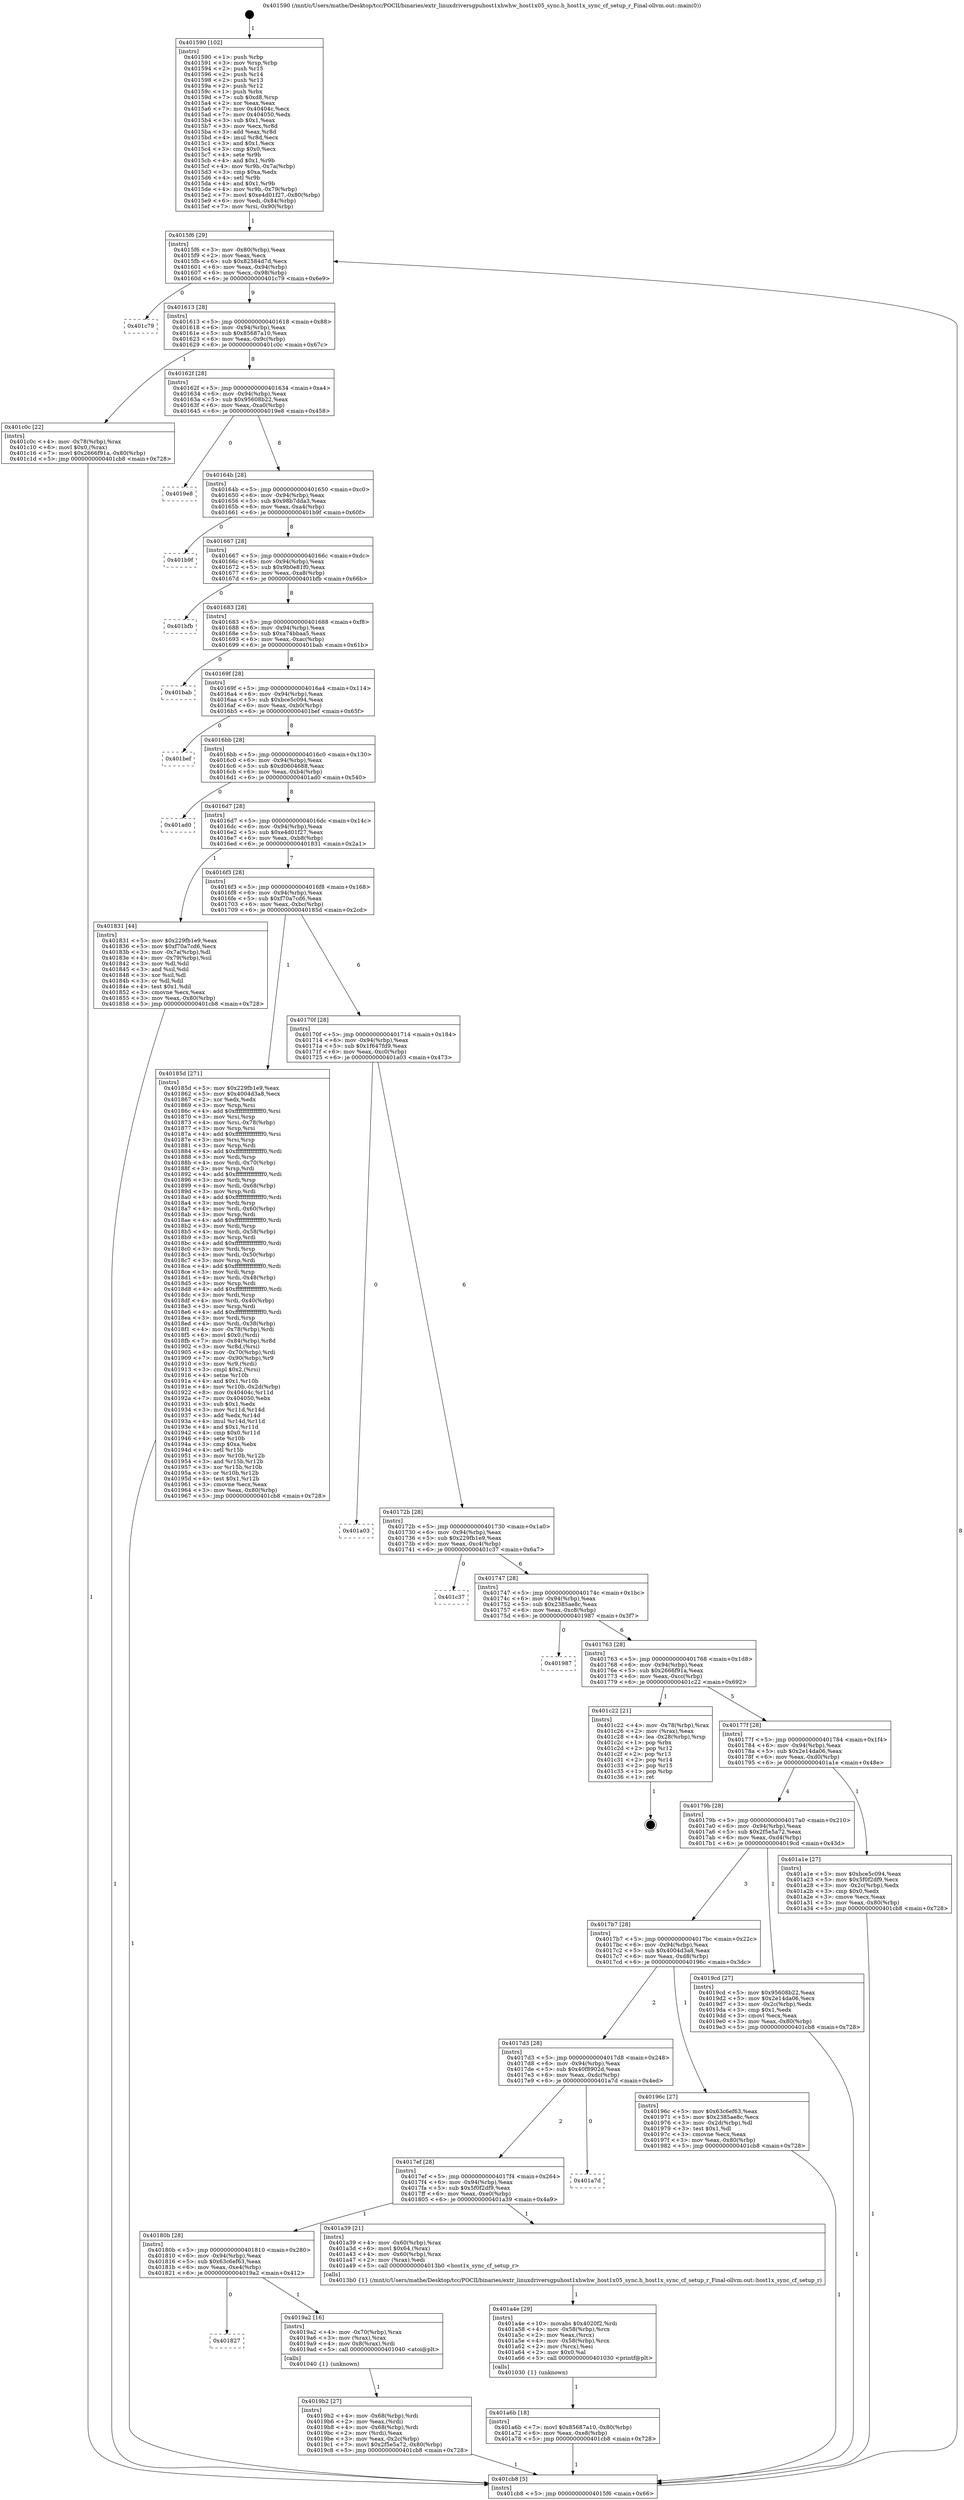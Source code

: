 digraph "0x401590" {
  label = "0x401590 (/mnt/c/Users/mathe/Desktop/tcc/POCII/binaries/extr_linuxdriversgpuhost1xhwhw_host1x05_sync.h_host1x_sync_cf_setup_r_Final-ollvm.out::main(0))"
  labelloc = "t"
  node[shape=record]

  Entry [label="",width=0.3,height=0.3,shape=circle,fillcolor=black,style=filled]
  "0x4015f6" [label="{
     0x4015f6 [29]\l
     | [instrs]\l
     &nbsp;&nbsp;0x4015f6 \<+3\>: mov -0x80(%rbp),%eax\l
     &nbsp;&nbsp;0x4015f9 \<+2\>: mov %eax,%ecx\l
     &nbsp;&nbsp;0x4015fb \<+6\>: sub $0x82584d7d,%ecx\l
     &nbsp;&nbsp;0x401601 \<+6\>: mov %eax,-0x94(%rbp)\l
     &nbsp;&nbsp;0x401607 \<+6\>: mov %ecx,-0x98(%rbp)\l
     &nbsp;&nbsp;0x40160d \<+6\>: je 0000000000401c79 \<main+0x6e9\>\l
  }"]
  "0x401c79" [label="{
     0x401c79\l
  }", style=dashed]
  "0x401613" [label="{
     0x401613 [28]\l
     | [instrs]\l
     &nbsp;&nbsp;0x401613 \<+5\>: jmp 0000000000401618 \<main+0x88\>\l
     &nbsp;&nbsp;0x401618 \<+6\>: mov -0x94(%rbp),%eax\l
     &nbsp;&nbsp;0x40161e \<+5\>: sub $0x85687a10,%eax\l
     &nbsp;&nbsp;0x401623 \<+6\>: mov %eax,-0x9c(%rbp)\l
     &nbsp;&nbsp;0x401629 \<+6\>: je 0000000000401c0c \<main+0x67c\>\l
  }"]
  Exit [label="",width=0.3,height=0.3,shape=circle,fillcolor=black,style=filled,peripheries=2]
  "0x401c0c" [label="{
     0x401c0c [22]\l
     | [instrs]\l
     &nbsp;&nbsp;0x401c0c \<+4\>: mov -0x78(%rbp),%rax\l
     &nbsp;&nbsp;0x401c10 \<+6\>: movl $0x0,(%rax)\l
     &nbsp;&nbsp;0x401c16 \<+7\>: movl $0x2666f91a,-0x80(%rbp)\l
     &nbsp;&nbsp;0x401c1d \<+5\>: jmp 0000000000401cb8 \<main+0x728\>\l
  }"]
  "0x40162f" [label="{
     0x40162f [28]\l
     | [instrs]\l
     &nbsp;&nbsp;0x40162f \<+5\>: jmp 0000000000401634 \<main+0xa4\>\l
     &nbsp;&nbsp;0x401634 \<+6\>: mov -0x94(%rbp),%eax\l
     &nbsp;&nbsp;0x40163a \<+5\>: sub $0x95608b22,%eax\l
     &nbsp;&nbsp;0x40163f \<+6\>: mov %eax,-0xa0(%rbp)\l
     &nbsp;&nbsp;0x401645 \<+6\>: je 00000000004019e8 \<main+0x458\>\l
  }"]
  "0x401a6b" [label="{
     0x401a6b [18]\l
     | [instrs]\l
     &nbsp;&nbsp;0x401a6b \<+7\>: movl $0x85687a10,-0x80(%rbp)\l
     &nbsp;&nbsp;0x401a72 \<+6\>: mov %eax,-0xe8(%rbp)\l
     &nbsp;&nbsp;0x401a78 \<+5\>: jmp 0000000000401cb8 \<main+0x728\>\l
  }"]
  "0x4019e8" [label="{
     0x4019e8\l
  }", style=dashed]
  "0x40164b" [label="{
     0x40164b [28]\l
     | [instrs]\l
     &nbsp;&nbsp;0x40164b \<+5\>: jmp 0000000000401650 \<main+0xc0\>\l
     &nbsp;&nbsp;0x401650 \<+6\>: mov -0x94(%rbp),%eax\l
     &nbsp;&nbsp;0x401656 \<+5\>: sub $0x98b7dda3,%eax\l
     &nbsp;&nbsp;0x40165b \<+6\>: mov %eax,-0xa4(%rbp)\l
     &nbsp;&nbsp;0x401661 \<+6\>: je 0000000000401b9f \<main+0x60f\>\l
  }"]
  "0x401a4e" [label="{
     0x401a4e [29]\l
     | [instrs]\l
     &nbsp;&nbsp;0x401a4e \<+10\>: movabs $0x4020f2,%rdi\l
     &nbsp;&nbsp;0x401a58 \<+4\>: mov -0x58(%rbp),%rcx\l
     &nbsp;&nbsp;0x401a5c \<+2\>: mov %eax,(%rcx)\l
     &nbsp;&nbsp;0x401a5e \<+4\>: mov -0x58(%rbp),%rcx\l
     &nbsp;&nbsp;0x401a62 \<+2\>: mov (%rcx),%esi\l
     &nbsp;&nbsp;0x401a64 \<+2\>: mov $0x0,%al\l
     &nbsp;&nbsp;0x401a66 \<+5\>: call 0000000000401030 \<printf@plt\>\l
     | [calls]\l
     &nbsp;&nbsp;0x401030 \{1\} (unknown)\l
  }"]
  "0x401b9f" [label="{
     0x401b9f\l
  }", style=dashed]
  "0x401667" [label="{
     0x401667 [28]\l
     | [instrs]\l
     &nbsp;&nbsp;0x401667 \<+5\>: jmp 000000000040166c \<main+0xdc\>\l
     &nbsp;&nbsp;0x40166c \<+6\>: mov -0x94(%rbp),%eax\l
     &nbsp;&nbsp;0x401672 \<+5\>: sub $0x9b0e81f0,%eax\l
     &nbsp;&nbsp;0x401677 \<+6\>: mov %eax,-0xa8(%rbp)\l
     &nbsp;&nbsp;0x40167d \<+6\>: je 0000000000401bfb \<main+0x66b\>\l
  }"]
  "0x4019b2" [label="{
     0x4019b2 [27]\l
     | [instrs]\l
     &nbsp;&nbsp;0x4019b2 \<+4\>: mov -0x68(%rbp),%rdi\l
     &nbsp;&nbsp;0x4019b6 \<+2\>: mov %eax,(%rdi)\l
     &nbsp;&nbsp;0x4019b8 \<+4\>: mov -0x68(%rbp),%rdi\l
     &nbsp;&nbsp;0x4019bc \<+2\>: mov (%rdi),%eax\l
     &nbsp;&nbsp;0x4019be \<+3\>: mov %eax,-0x2c(%rbp)\l
     &nbsp;&nbsp;0x4019c1 \<+7\>: movl $0x2f5e5a72,-0x80(%rbp)\l
     &nbsp;&nbsp;0x4019c8 \<+5\>: jmp 0000000000401cb8 \<main+0x728\>\l
  }"]
  "0x401bfb" [label="{
     0x401bfb\l
  }", style=dashed]
  "0x401683" [label="{
     0x401683 [28]\l
     | [instrs]\l
     &nbsp;&nbsp;0x401683 \<+5\>: jmp 0000000000401688 \<main+0xf8\>\l
     &nbsp;&nbsp;0x401688 \<+6\>: mov -0x94(%rbp),%eax\l
     &nbsp;&nbsp;0x40168e \<+5\>: sub $0xa74bbaa5,%eax\l
     &nbsp;&nbsp;0x401693 \<+6\>: mov %eax,-0xac(%rbp)\l
     &nbsp;&nbsp;0x401699 \<+6\>: je 0000000000401bab \<main+0x61b\>\l
  }"]
  "0x401827" [label="{
     0x401827\l
  }", style=dashed]
  "0x401bab" [label="{
     0x401bab\l
  }", style=dashed]
  "0x40169f" [label="{
     0x40169f [28]\l
     | [instrs]\l
     &nbsp;&nbsp;0x40169f \<+5\>: jmp 00000000004016a4 \<main+0x114\>\l
     &nbsp;&nbsp;0x4016a4 \<+6\>: mov -0x94(%rbp),%eax\l
     &nbsp;&nbsp;0x4016aa \<+5\>: sub $0xbce5c094,%eax\l
     &nbsp;&nbsp;0x4016af \<+6\>: mov %eax,-0xb0(%rbp)\l
     &nbsp;&nbsp;0x4016b5 \<+6\>: je 0000000000401bef \<main+0x65f\>\l
  }"]
  "0x4019a2" [label="{
     0x4019a2 [16]\l
     | [instrs]\l
     &nbsp;&nbsp;0x4019a2 \<+4\>: mov -0x70(%rbp),%rax\l
     &nbsp;&nbsp;0x4019a6 \<+3\>: mov (%rax),%rax\l
     &nbsp;&nbsp;0x4019a9 \<+4\>: mov 0x8(%rax),%rdi\l
     &nbsp;&nbsp;0x4019ad \<+5\>: call 0000000000401040 \<atoi@plt\>\l
     | [calls]\l
     &nbsp;&nbsp;0x401040 \{1\} (unknown)\l
  }"]
  "0x401bef" [label="{
     0x401bef\l
  }", style=dashed]
  "0x4016bb" [label="{
     0x4016bb [28]\l
     | [instrs]\l
     &nbsp;&nbsp;0x4016bb \<+5\>: jmp 00000000004016c0 \<main+0x130\>\l
     &nbsp;&nbsp;0x4016c0 \<+6\>: mov -0x94(%rbp),%eax\l
     &nbsp;&nbsp;0x4016c6 \<+5\>: sub $0xd0604688,%eax\l
     &nbsp;&nbsp;0x4016cb \<+6\>: mov %eax,-0xb4(%rbp)\l
     &nbsp;&nbsp;0x4016d1 \<+6\>: je 0000000000401ad0 \<main+0x540\>\l
  }"]
  "0x40180b" [label="{
     0x40180b [28]\l
     | [instrs]\l
     &nbsp;&nbsp;0x40180b \<+5\>: jmp 0000000000401810 \<main+0x280\>\l
     &nbsp;&nbsp;0x401810 \<+6\>: mov -0x94(%rbp),%eax\l
     &nbsp;&nbsp;0x401816 \<+5\>: sub $0x63c6ef63,%eax\l
     &nbsp;&nbsp;0x40181b \<+6\>: mov %eax,-0xe4(%rbp)\l
     &nbsp;&nbsp;0x401821 \<+6\>: je 00000000004019a2 \<main+0x412\>\l
  }"]
  "0x401ad0" [label="{
     0x401ad0\l
  }", style=dashed]
  "0x4016d7" [label="{
     0x4016d7 [28]\l
     | [instrs]\l
     &nbsp;&nbsp;0x4016d7 \<+5\>: jmp 00000000004016dc \<main+0x14c\>\l
     &nbsp;&nbsp;0x4016dc \<+6\>: mov -0x94(%rbp),%eax\l
     &nbsp;&nbsp;0x4016e2 \<+5\>: sub $0xe4d01f27,%eax\l
     &nbsp;&nbsp;0x4016e7 \<+6\>: mov %eax,-0xb8(%rbp)\l
     &nbsp;&nbsp;0x4016ed \<+6\>: je 0000000000401831 \<main+0x2a1\>\l
  }"]
  "0x401a39" [label="{
     0x401a39 [21]\l
     | [instrs]\l
     &nbsp;&nbsp;0x401a39 \<+4\>: mov -0x60(%rbp),%rax\l
     &nbsp;&nbsp;0x401a3d \<+6\>: movl $0x64,(%rax)\l
     &nbsp;&nbsp;0x401a43 \<+4\>: mov -0x60(%rbp),%rax\l
     &nbsp;&nbsp;0x401a47 \<+2\>: mov (%rax),%edi\l
     &nbsp;&nbsp;0x401a49 \<+5\>: call 00000000004013b0 \<host1x_sync_cf_setup_r\>\l
     | [calls]\l
     &nbsp;&nbsp;0x4013b0 \{1\} (/mnt/c/Users/mathe/Desktop/tcc/POCII/binaries/extr_linuxdriversgpuhost1xhwhw_host1x05_sync.h_host1x_sync_cf_setup_r_Final-ollvm.out::host1x_sync_cf_setup_r)\l
  }"]
  "0x401831" [label="{
     0x401831 [44]\l
     | [instrs]\l
     &nbsp;&nbsp;0x401831 \<+5\>: mov $0x229fb1e9,%eax\l
     &nbsp;&nbsp;0x401836 \<+5\>: mov $0xf70a7cd6,%ecx\l
     &nbsp;&nbsp;0x40183b \<+3\>: mov -0x7a(%rbp),%dl\l
     &nbsp;&nbsp;0x40183e \<+4\>: mov -0x79(%rbp),%sil\l
     &nbsp;&nbsp;0x401842 \<+3\>: mov %dl,%dil\l
     &nbsp;&nbsp;0x401845 \<+3\>: and %sil,%dil\l
     &nbsp;&nbsp;0x401848 \<+3\>: xor %sil,%dl\l
     &nbsp;&nbsp;0x40184b \<+3\>: or %dl,%dil\l
     &nbsp;&nbsp;0x40184e \<+4\>: test $0x1,%dil\l
     &nbsp;&nbsp;0x401852 \<+3\>: cmovne %ecx,%eax\l
     &nbsp;&nbsp;0x401855 \<+3\>: mov %eax,-0x80(%rbp)\l
     &nbsp;&nbsp;0x401858 \<+5\>: jmp 0000000000401cb8 \<main+0x728\>\l
  }"]
  "0x4016f3" [label="{
     0x4016f3 [28]\l
     | [instrs]\l
     &nbsp;&nbsp;0x4016f3 \<+5\>: jmp 00000000004016f8 \<main+0x168\>\l
     &nbsp;&nbsp;0x4016f8 \<+6\>: mov -0x94(%rbp),%eax\l
     &nbsp;&nbsp;0x4016fe \<+5\>: sub $0xf70a7cd6,%eax\l
     &nbsp;&nbsp;0x401703 \<+6\>: mov %eax,-0xbc(%rbp)\l
     &nbsp;&nbsp;0x401709 \<+6\>: je 000000000040185d \<main+0x2cd\>\l
  }"]
  "0x401cb8" [label="{
     0x401cb8 [5]\l
     | [instrs]\l
     &nbsp;&nbsp;0x401cb8 \<+5\>: jmp 00000000004015f6 \<main+0x66\>\l
  }"]
  "0x401590" [label="{
     0x401590 [102]\l
     | [instrs]\l
     &nbsp;&nbsp;0x401590 \<+1\>: push %rbp\l
     &nbsp;&nbsp;0x401591 \<+3\>: mov %rsp,%rbp\l
     &nbsp;&nbsp;0x401594 \<+2\>: push %r15\l
     &nbsp;&nbsp;0x401596 \<+2\>: push %r14\l
     &nbsp;&nbsp;0x401598 \<+2\>: push %r13\l
     &nbsp;&nbsp;0x40159a \<+2\>: push %r12\l
     &nbsp;&nbsp;0x40159c \<+1\>: push %rbx\l
     &nbsp;&nbsp;0x40159d \<+7\>: sub $0xd8,%rsp\l
     &nbsp;&nbsp;0x4015a4 \<+2\>: xor %eax,%eax\l
     &nbsp;&nbsp;0x4015a6 \<+7\>: mov 0x40404c,%ecx\l
     &nbsp;&nbsp;0x4015ad \<+7\>: mov 0x404050,%edx\l
     &nbsp;&nbsp;0x4015b4 \<+3\>: sub $0x1,%eax\l
     &nbsp;&nbsp;0x4015b7 \<+3\>: mov %ecx,%r8d\l
     &nbsp;&nbsp;0x4015ba \<+3\>: add %eax,%r8d\l
     &nbsp;&nbsp;0x4015bd \<+4\>: imul %r8d,%ecx\l
     &nbsp;&nbsp;0x4015c1 \<+3\>: and $0x1,%ecx\l
     &nbsp;&nbsp;0x4015c4 \<+3\>: cmp $0x0,%ecx\l
     &nbsp;&nbsp;0x4015c7 \<+4\>: sete %r9b\l
     &nbsp;&nbsp;0x4015cb \<+4\>: and $0x1,%r9b\l
     &nbsp;&nbsp;0x4015cf \<+4\>: mov %r9b,-0x7a(%rbp)\l
     &nbsp;&nbsp;0x4015d3 \<+3\>: cmp $0xa,%edx\l
     &nbsp;&nbsp;0x4015d6 \<+4\>: setl %r9b\l
     &nbsp;&nbsp;0x4015da \<+4\>: and $0x1,%r9b\l
     &nbsp;&nbsp;0x4015de \<+4\>: mov %r9b,-0x79(%rbp)\l
     &nbsp;&nbsp;0x4015e2 \<+7\>: movl $0xe4d01f27,-0x80(%rbp)\l
     &nbsp;&nbsp;0x4015e9 \<+6\>: mov %edi,-0x84(%rbp)\l
     &nbsp;&nbsp;0x4015ef \<+7\>: mov %rsi,-0x90(%rbp)\l
  }"]
  "0x4017ef" [label="{
     0x4017ef [28]\l
     | [instrs]\l
     &nbsp;&nbsp;0x4017ef \<+5\>: jmp 00000000004017f4 \<main+0x264\>\l
     &nbsp;&nbsp;0x4017f4 \<+6\>: mov -0x94(%rbp),%eax\l
     &nbsp;&nbsp;0x4017fa \<+5\>: sub $0x5f0f2df9,%eax\l
     &nbsp;&nbsp;0x4017ff \<+6\>: mov %eax,-0xe0(%rbp)\l
     &nbsp;&nbsp;0x401805 \<+6\>: je 0000000000401a39 \<main+0x4a9\>\l
  }"]
  "0x40185d" [label="{
     0x40185d [271]\l
     | [instrs]\l
     &nbsp;&nbsp;0x40185d \<+5\>: mov $0x229fb1e9,%eax\l
     &nbsp;&nbsp;0x401862 \<+5\>: mov $0x4004d3a8,%ecx\l
     &nbsp;&nbsp;0x401867 \<+2\>: xor %edx,%edx\l
     &nbsp;&nbsp;0x401869 \<+3\>: mov %rsp,%rsi\l
     &nbsp;&nbsp;0x40186c \<+4\>: add $0xfffffffffffffff0,%rsi\l
     &nbsp;&nbsp;0x401870 \<+3\>: mov %rsi,%rsp\l
     &nbsp;&nbsp;0x401873 \<+4\>: mov %rsi,-0x78(%rbp)\l
     &nbsp;&nbsp;0x401877 \<+3\>: mov %rsp,%rsi\l
     &nbsp;&nbsp;0x40187a \<+4\>: add $0xfffffffffffffff0,%rsi\l
     &nbsp;&nbsp;0x40187e \<+3\>: mov %rsi,%rsp\l
     &nbsp;&nbsp;0x401881 \<+3\>: mov %rsp,%rdi\l
     &nbsp;&nbsp;0x401884 \<+4\>: add $0xfffffffffffffff0,%rdi\l
     &nbsp;&nbsp;0x401888 \<+3\>: mov %rdi,%rsp\l
     &nbsp;&nbsp;0x40188b \<+4\>: mov %rdi,-0x70(%rbp)\l
     &nbsp;&nbsp;0x40188f \<+3\>: mov %rsp,%rdi\l
     &nbsp;&nbsp;0x401892 \<+4\>: add $0xfffffffffffffff0,%rdi\l
     &nbsp;&nbsp;0x401896 \<+3\>: mov %rdi,%rsp\l
     &nbsp;&nbsp;0x401899 \<+4\>: mov %rdi,-0x68(%rbp)\l
     &nbsp;&nbsp;0x40189d \<+3\>: mov %rsp,%rdi\l
     &nbsp;&nbsp;0x4018a0 \<+4\>: add $0xfffffffffffffff0,%rdi\l
     &nbsp;&nbsp;0x4018a4 \<+3\>: mov %rdi,%rsp\l
     &nbsp;&nbsp;0x4018a7 \<+4\>: mov %rdi,-0x60(%rbp)\l
     &nbsp;&nbsp;0x4018ab \<+3\>: mov %rsp,%rdi\l
     &nbsp;&nbsp;0x4018ae \<+4\>: add $0xfffffffffffffff0,%rdi\l
     &nbsp;&nbsp;0x4018b2 \<+3\>: mov %rdi,%rsp\l
     &nbsp;&nbsp;0x4018b5 \<+4\>: mov %rdi,-0x58(%rbp)\l
     &nbsp;&nbsp;0x4018b9 \<+3\>: mov %rsp,%rdi\l
     &nbsp;&nbsp;0x4018bc \<+4\>: add $0xfffffffffffffff0,%rdi\l
     &nbsp;&nbsp;0x4018c0 \<+3\>: mov %rdi,%rsp\l
     &nbsp;&nbsp;0x4018c3 \<+4\>: mov %rdi,-0x50(%rbp)\l
     &nbsp;&nbsp;0x4018c7 \<+3\>: mov %rsp,%rdi\l
     &nbsp;&nbsp;0x4018ca \<+4\>: add $0xfffffffffffffff0,%rdi\l
     &nbsp;&nbsp;0x4018ce \<+3\>: mov %rdi,%rsp\l
     &nbsp;&nbsp;0x4018d1 \<+4\>: mov %rdi,-0x48(%rbp)\l
     &nbsp;&nbsp;0x4018d5 \<+3\>: mov %rsp,%rdi\l
     &nbsp;&nbsp;0x4018d8 \<+4\>: add $0xfffffffffffffff0,%rdi\l
     &nbsp;&nbsp;0x4018dc \<+3\>: mov %rdi,%rsp\l
     &nbsp;&nbsp;0x4018df \<+4\>: mov %rdi,-0x40(%rbp)\l
     &nbsp;&nbsp;0x4018e3 \<+3\>: mov %rsp,%rdi\l
     &nbsp;&nbsp;0x4018e6 \<+4\>: add $0xfffffffffffffff0,%rdi\l
     &nbsp;&nbsp;0x4018ea \<+3\>: mov %rdi,%rsp\l
     &nbsp;&nbsp;0x4018ed \<+4\>: mov %rdi,-0x38(%rbp)\l
     &nbsp;&nbsp;0x4018f1 \<+4\>: mov -0x78(%rbp),%rdi\l
     &nbsp;&nbsp;0x4018f5 \<+6\>: movl $0x0,(%rdi)\l
     &nbsp;&nbsp;0x4018fb \<+7\>: mov -0x84(%rbp),%r8d\l
     &nbsp;&nbsp;0x401902 \<+3\>: mov %r8d,(%rsi)\l
     &nbsp;&nbsp;0x401905 \<+4\>: mov -0x70(%rbp),%rdi\l
     &nbsp;&nbsp;0x401909 \<+7\>: mov -0x90(%rbp),%r9\l
     &nbsp;&nbsp;0x401910 \<+3\>: mov %r9,(%rdi)\l
     &nbsp;&nbsp;0x401913 \<+3\>: cmpl $0x2,(%rsi)\l
     &nbsp;&nbsp;0x401916 \<+4\>: setne %r10b\l
     &nbsp;&nbsp;0x40191a \<+4\>: and $0x1,%r10b\l
     &nbsp;&nbsp;0x40191e \<+4\>: mov %r10b,-0x2d(%rbp)\l
     &nbsp;&nbsp;0x401922 \<+8\>: mov 0x40404c,%r11d\l
     &nbsp;&nbsp;0x40192a \<+7\>: mov 0x404050,%ebx\l
     &nbsp;&nbsp;0x401931 \<+3\>: sub $0x1,%edx\l
     &nbsp;&nbsp;0x401934 \<+3\>: mov %r11d,%r14d\l
     &nbsp;&nbsp;0x401937 \<+3\>: add %edx,%r14d\l
     &nbsp;&nbsp;0x40193a \<+4\>: imul %r14d,%r11d\l
     &nbsp;&nbsp;0x40193e \<+4\>: and $0x1,%r11d\l
     &nbsp;&nbsp;0x401942 \<+4\>: cmp $0x0,%r11d\l
     &nbsp;&nbsp;0x401946 \<+4\>: sete %r10b\l
     &nbsp;&nbsp;0x40194a \<+3\>: cmp $0xa,%ebx\l
     &nbsp;&nbsp;0x40194d \<+4\>: setl %r15b\l
     &nbsp;&nbsp;0x401951 \<+3\>: mov %r10b,%r12b\l
     &nbsp;&nbsp;0x401954 \<+3\>: and %r15b,%r12b\l
     &nbsp;&nbsp;0x401957 \<+3\>: xor %r15b,%r10b\l
     &nbsp;&nbsp;0x40195a \<+3\>: or %r10b,%r12b\l
     &nbsp;&nbsp;0x40195d \<+4\>: test $0x1,%r12b\l
     &nbsp;&nbsp;0x401961 \<+3\>: cmovne %ecx,%eax\l
     &nbsp;&nbsp;0x401964 \<+3\>: mov %eax,-0x80(%rbp)\l
     &nbsp;&nbsp;0x401967 \<+5\>: jmp 0000000000401cb8 \<main+0x728\>\l
  }"]
  "0x40170f" [label="{
     0x40170f [28]\l
     | [instrs]\l
     &nbsp;&nbsp;0x40170f \<+5\>: jmp 0000000000401714 \<main+0x184\>\l
     &nbsp;&nbsp;0x401714 \<+6\>: mov -0x94(%rbp),%eax\l
     &nbsp;&nbsp;0x40171a \<+5\>: sub $0x1f647fd9,%eax\l
     &nbsp;&nbsp;0x40171f \<+6\>: mov %eax,-0xc0(%rbp)\l
     &nbsp;&nbsp;0x401725 \<+6\>: je 0000000000401a03 \<main+0x473\>\l
  }"]
  "0x401a7d" [label="{
     0x401a7d\l
  }", style=dashed]
  "0x4017d3" [label="{
     0x4017d3 [28]\l
     | [instrs]\l
     &nbsp;&nbsp;0x4017d3 \<+5\>: jmp 00000000004017d8 \<main+0x248\>\l
     &nbsp;&nbsp;0x4017d8 \<+6\>: mov -0x94(%rbp),%eax\l
     &nbsp;&nbsp;0x4017de \<+5\>: sub $0x40f8902d,%eax\l
     &nbsp;&nbsp;0x4017e3 \<+6\>: mov %eax,-0xdc(%rbp)\l
     &nbsp;&nbsp;0x4017e9 \<+6\>: je 0000000000401a7d \<main+0x4ed\>\l
  }"]
  "0x401a03" [label="{
     0x401a03\l
  }", style=dashed]
  "0x40172b" [label="{
     0x40172b [28]\l
     | [instrs]\l
     &nbsp;&nbsp;0x40172b \<+5\>: jmp 0000000000401730 \<main+0x1a0\>\l
     &nbsp;&nbsp;0x401730 \<+6\>: mov -0x94(%rbp),%eax\l
     &nbsp;&nbsp;0x401736 \<+5\>: sub $0x229fb1e9,%eax\l
     &nbsp;&nbsp;0x40173b \<+6\>: mov %eax,-0xc4(%rbp)\l
     &nbsp;&nbsp;0x401741 \<+6\>: je 0000000000401c37 \<main+0x6a7\>\l
  }"]
  "0x40196c" [label="{
     0x40196c [27]\l
     | [instrs]\l
     &nbsp;&nbsp;0x40196c \<+5\>: mov $0x63c6ef63,%eax\l
     &nbsp;&nbsp;0x401971 \<+5\>: mov $0x2385ae8c,%ecx\l
     &nbsp;&nbsp;0x401976 \<+3\>: mov -0x2d(%rbp),%dl\l
     &nbsp;&nbsp;0x401979 \<+3\>: test $0x1,%dl\l
     &nbsp;&nbsp;0x40197c \<+3\>: cmovne %ecx,%eax\l
     &nbsp;&nbsp;0x40197f \<+3\>: mov %eax,-0x80(%rbp)\l
     &nbsp;&nbsp;0x401982 \<+5\>: jmp 0000000000401cb8 \<main+0x728\>\l
  }"]
  "0x401c37" [label="{
     0x401c37\l
  }", style=dashed]
  "0x401747" [label="{
     0x401747 [28]\l
     | [instrs]\l
     &nbsp;&nbsp;0x401747 \<+5\>: jmp 000000000040174c \<main+0x1bc\>\l
     &nbsp;&nbsp;0x40174c \<+6\>: mov -0x94(%rbp),%eax\l
     &nbsp;&nbsp;0x401752 \<+5\>: sub $0x2385ae8c,%eax\l
     &nbsp;&nbsp;0x401757 \<+6\>: mov %eax,-0xc8(%rbp)\l
     &nbsp;&nbsp;0x40175d \<+6\>: je 0000000000401987 \<main+0x3f7\>\l
  }"]
  "0x4017b7" [label="{
     0x4017b7 [28]\l
     | [instrs]\l
     &nbsp;&nbsp;0x4017b7 \<+5\>: jmp 00000000004017bc \<main+0x22c\>\l
     &nbsp;&nbsp;0x4017bc \<+6\>: mov -0x94(%rbp),%eax\l
     &nbsp;&nbsp;0x4017c2 \<+5\>: sub $0x4004d3a8,%eax\l
     &nbsp;&nbsp;0x4017c7 \<+6\>: mov %eax,-0xd8(%rbp)\l
     &nbsp;&nbsp;0x4017cd \<+6\>: je 000000000040196c \<main+0x3dc\>\l
  }"]
  "0x401987" [label="{
     0x401987\l
  }", style=dashed]
  "0x401763" [label="{
     0x401763 [28]\l
     | [instrs]\l
     &nbsp;&nbsp;0x401763 \<+5\>: jmp 0000000000401768 \<main+0x1d8\>\l
     &nbsp;&nbsp;0x401768 \<+6\>: mov -0x94(%rbp),%eax\l
     &nbsp;&nbsp;0x40176e \<+5\>: sub $0x2666f91a,%eax\l
     &nbsp;&nbsp;0x401773 \<+6\>: mov %eax,-0xcc(%rbp)\l
     &nbsp;&nbsp;0x401779 \<+6\>: je 0000000000401c22 \<main+0x692\>\l
  }"]
  "0x4019cd" [label="{
     0x4019cd [27]\l
     | [instrs]\l
     &nbsp;&nbsp;0x4019cd \<+5\>: mov $0x95608b22,%eax\l
     &nbsp;&nbsp;0x4019d2 \<+5\>: mov $0x2e14da06,%ecx\l
     &nbsp;&nbsp;0x4019d7 \<+3\>: mov -0x2c(%rbp),%edx\l
     &nbsp;&nbsp;0x4019da \<+3\>: cmp $0x1,%edx\l
     &nbsp;&nbsp;0x4019dd \<+3\>: cmovl %ecx,%eax\l
     &nbsp;&nbsp;0x4019e0 \<+3\>: mov %eax,-0x80(%rbp)\l
     &nbsp;&nbsp;0x4019e3 \<+5\>: jmp 0000000000401cb8 \<main+0x728\>\l
  }"]
  "0x401c22" [label="{
     0x401c22 [21]\l
     | [instrs]\l
     &nbsp;&nbsp;0x401c22 \<+4\>: mov -0x78(%rbp),%rax\l
     &nbsp;&nbsp;0x401c26 \<+2\>: mov (%rax),%eax\l
     &nbsp;&nbsp;0x401c28 \<+4\>: lea -0x28(%rbp),%rsp\l
     &nbsp;&nbsp;0x401c2c \<+1\>: pop %rbx\l
     &nbsp;&nbsp;0x401c2d \<+2\>: pop %r12\l
     &nbsp;&nbsp;0x401c2f \<+2\>: pop %r13\l
     &nbsp;&nbsp;0x401c31 \<+2\>: pop %r14\l
     &nbsp;&nbsp;0x401c33 \<+2\>: pop %r15\l
     &nbsp;&nbsp;0x401c35 \<+1\>: pop %rbp\l
     &nbsp;&nbsp;0x401c36 \<+1\>: ret\l
  }"]
  "0x40177f" [label="{
     0x40177f [28]\l
     | [instrs]\l
     &nbsp;&nbsp;0x40177f \<+5\>: jmp 0000000000401784 \<main+0x1f4\>\l
     &nbsp;&nbsp;0x401784 \<+6\>: mov -0x94(%rbp),%eax\l
     &nbsp;&nbsp;0x40178a \<+5\>: sub $0x2e14da06,%eax\l
     &nbsp;&nbsp;0x40178f \<+6\>: mov %eax,-0xd0(%rbp)\l
     &nbsp;&nbsp;0x401795 \<+6\>: je 0000000000401a1e \<main+0x48e\>\l
  }"]
  "0x40179b" [label="{
     0x40179b [28]\l
     | [instrs]\l
     &nbsp;&nbsp;0x40179b \<+5\>: jmp 00000000004017a0 \<main+0x210\>\l
     &nbsp;&nbsp;0x4017a0 \<+6\>: mov -0x94(%rbp),%eax\l
     &nbsp;&nbsp;0x4017a6 \<+5\>: sub $0x2f5e5a72,%eax\l
     &nbsp;&nbsp;0x4017ab \<+6\>: mov %eax,-0xd4(%rbp)\l
     &nbsp;&nbsp;0x4017b1 \<+6\>: je 00000000004019cd \<main+0x43d\>\l
  }"]
  "0x401a1e" [label="{
     0x401a1e [27]\l
     | [instrs]\l
     &nbsp;&nbsp;0x401a1e \<+5\>: mov $0xbce5c094,%eax\l
     &nbsp;&nbsp;0x401a23 \<+5\>: mov $0x5f0f2df9,%ecx\l
     &nbsp;&nbsp;0x401a28 \<+3\>: mov -0x2c(%rbp),%edx\l
     &nbsp;&nbsp;0x401a2b \<+3\>: cmp $0x0,%edx\l
     &nbsp;&nbsp;0x401a2e \<+3\>: cmove %ecx,%eax\l
     &nbsp;&nbsp;0x401a31 \<+3\>: mov %eax,-0x80(%rbp)\l
     &nbsp;&nbsp;0x401a34 \<+5\>: jmp 0000000000401cb8 \<main+0x728\>\l
  }"]
  Entry -> "0x401590" [label=" 1"]
  "0x4015f6" -> "0x401c79" [label=" 0"]
  "0x4015f6" -> "0x401613" [label=" 9"]
  "0x401c22" -> Exit [label=" 1"]
  "0x401613" -> "0x401c0c" [label=" 1"]
  "0x401613" -> "0x40162f" [label=" 8"]
  "0x401c0c" -> "0x401cb8" [label=" 1"]
  "0x40162f" -> "0x4019e8" [label=" 0"]
  "0x40162f" -> "0x40164b" [label=" 8"]
  "0x401a6b" -> "0x401cb8" [label=" 1"]
  "0x40164b" -> "0x401b9f" [label=" 0"]
  "0x40164b" -> "0x401667" [label=" 8"]
  "0x401a4e" -> "0x401a6b" [label=" 1"]
  "0x401667" -> "0x401bfb" [label=" 0"]
  "0x401667" -> "0x401683" [label=" 8"]
  "0x401a39" -> "0x401a4e" [label=" 1"]
  "0x401683" -> "0x401bab" [label=" 0"]
  "0x401683" -> "0x40169f" [label=" 8"]
  "0x401a1e" -> "0x401cb8" [label=" 1"]
  "0x40169f" -> "0x401bef" [label=" 0"]
  "0x40169f" -> "0x4016bb" [label=" 8"]
  "0x4019cd" -> "0x401cb8" [label=" 1"]
  "0x4016bb" -> "0x401ad0" [label=" 0"]
  "0x4016bb" -> "0x4016d7" [label=" 8"]
  "0x4019a2" -> "0x4019b2" [label=" 1"]
  "0x4016d7" -> "0x401831" [label=" 1"]
  "0x4016d7" -> "0x4016f3" [label=" 7"]
  "0x401831" -> "0x401cb8" [label=" 1"]
  "0x401590" -> "0x4015f6" [label=" 1"]
  "0x401cb8" -> "0x4015f6" [label=" 8"]
  "0x40180b" -> "0x401827" [label=" 0"]
  "0x4016f3" -> "0x40185d" [label=" 1"]
  "0x4016f3" -> "0x40170f" [label=" 6"]
  "0x4019b2" -> "0x401cb8" [label=" 1"]
  "0x40185d" -> "0x401cb8" [label=" 1"]
  "0x4017ef" -> "0x40180b" [label=" 1"]
  "0x40170f" -> "0x401a03" [label=" 0"]
  "0x40170f" -> "0x40172b" [label=" 6"]
  "0x40180b" -> "0x4019a2" [label=" 1"]
  "0x40172b" -> "0x401c37" [label=" 0"]
  "0x40172b" -> "0x401747" [label=" 6"]
  "0x4017d3" -> "0x4017ef" [label=" 2"]
  "0x401747" -> "0x401987" [label=" 0"]
  "0x401747" -> "0x401763" [label=" 6"]
  "0x4017ef" -> "0x401a39" [label=" 1"]
  "0x401763" -> "0x401c22" [label=" 1"]
  "0x401763" -> "0x40177f" [label=" 5"]
  "0x40196c" -> "0x401cb8" [label=" 1"]
  "0x40177f" -> "0x401a1e" [label=" 1"]
  "0x40177f" -> "0x40179b" [label=" 4"]
  "0x4017b7" -> "0x4017d3" [label=" 2"]
  "0x40179b" -> "0x4019cd" [label=" 1"]
  "0x40179b" -> "0x4017b7" [label=" 3"]
  "0x4017d3" -> "0x401a7d" [label=" 0"]
  "0x4017b7" -> "0x40196c" [label=" 1"]
}
